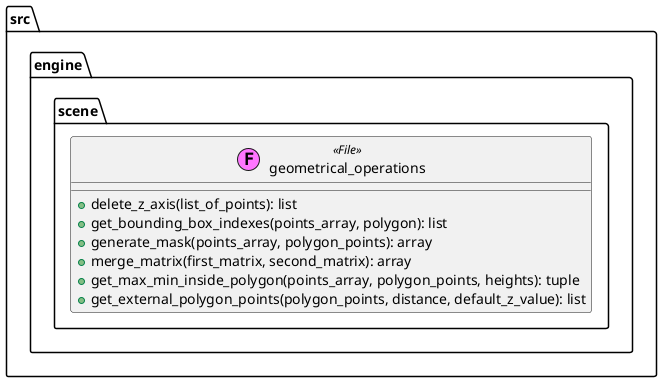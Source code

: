 @startuml
!$file = "(F,#ff75ff) File"
class src.engine.scene.geometrical_operations <<$file>>{
    + delete_z_axis(list_of_points): list
    + get_bounding_box_indexes(points_array, polygon): list
    + generate_mask(points_array, polygon_points): array
    + merge_matrix(first_matrix, second_matrix): array
    + get_max_min_inside_polygon(points_array, polygon_points, heights): tuple
    + get_external_polygon_points(polygon_points, distance, default_z_value): list
}

@enduml